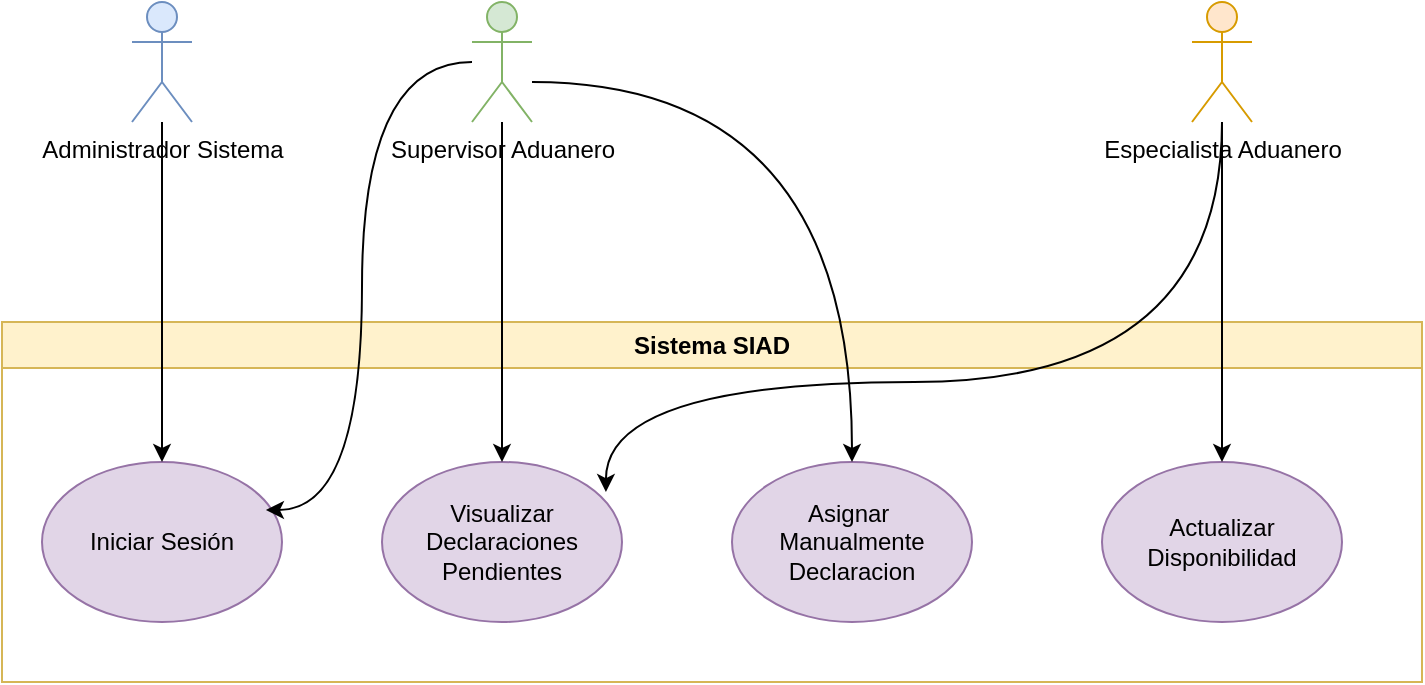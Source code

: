 <mxfile version="27.0.2">
  <diagram name="Page-1" id="ZSDIBuogv2k2SB_9FHz1">
    <mxGraphModel dx="817" dy="873" grid="1" gridSize="10" guides="1" tooltips="1" connect="1" arrows="1" fold="1" page="1" pageScale="1" pageWidth="850" pageHeight="1100" math="0" shadow="0">
      <root>
        <mxCell id="0" />
        <mxCell id="1" parent="0" />
        <mxCell id="tQZpmppg96AM0XIxB4Jj-10" value="Sistema SIAD" style="swimlane;whiteSpace=wrap;html=1;strokeColor=#d6b656;fillColor=#fff2cc;" vertex="1" parent="1">
          <mxGeometry x="40" y="440" width="710" height="180" as="geometry" />
        </mxCell>
        <mxCell id="tQZpmppg96AM0XIxB4Jj-1" value="Iniciar Sesión" style="ellipse;whiteSpace=wrap;html=1;fillColor=#e1d5e7;strokeColor=#9673a6;" vertex="1" parent="tQZpmppg96AM0XIxB4Jj-10">
          <mxGeometry x="20" y="70" width="120" height="80" as="geometry" />
        </mxCell>
        <mxCell id="tQZpmppg96AM0XIxB4Jj-7" value="Visualizar Declaraciones Pendientes" style="ellipse;whiteSpace=wrap;html=1;fillColor=#e1d5e7;strokeColor=#9673a6;" vertex="1" parent="tQZpmppg96AM0XIxB4Jj-10">
          <mxGeometry x="190" y="70" width="120" height="80" as="geometry" />
        </mxCell>
        <mxCell id="tQZpmppg96AM0XIxB4Jj-8" value="Asignar&amp;nbsp;&lt;div&gt;Manualmente Declaracion&lt;/div&gt;" style="ellipse;whiteSpace=wrap;html=1;fillColor=#e1d5e7;strokeColor=#9673a6;" vertex="1" parent="tQZpmppg96AM0XIxB4Jj-10">
          <mxGeometry x="365" y="70" width="120" height="80" as="geometry" />
        </mxCell>
        <mxCell id="tQZpmppg96AM0XIxB4Jj-9" value="Actualizar Disponibilidad" style="ellipse;whiteSpace=wrap;html=1;fillColor=#e1d5e7;strokeColor=#9673a6;" vertex="1" parent="tQZpmppg96AM0XIxB4Jj-10">
          <mxGeometry x="550" y="70" width="120" height="80" as="geometry" />
        </mxCell>
        <mxCell id="tQZpmppg96AM0XIxB4Jj-14" style="edgeStyle=orthogonalEdgeStyle;rounded=0;orthogonalLoop=1;jettySize=auto;html=1;entryX=0.5;entryY=0;entryDx=0;entryDy=0;" edge="1" parent="1" source="tQZpmppg96AM0XIxB4Jj-2" target="tQZpmppg96AM0XIxB4Jj-1">
          <mxGeometry relative="1" as="geometry" />
        </mxCell>
        <mxCell id="tQZpmppg96AM0XIxB4Jj-2" value="Administrador Sistema" style="shape=umlActor;verticalLabelPosition=bottom;verticalAlign=top;html=1;outlineConnect=0;fillColor=#dae8fc;strokeColor=#6c8ebf;" vertex="1" parent="1">
          <mxGeometry x="105" y="280" width="30" height="60" as="geometry" />
        </mxCell>
        <mxCell id="tQZpmppg96AM0XIxB4Jj-15" style="edgeStyle=orthogonalEdgeStyle;rounded=0;orthogonalLoop=1;jettySize=auto;html=1;entryX=0.5;entryY=0;entryDx=0;entryDy=0;" edge="1" parent="1" source="tQZpmppg96AM0XIxB4Jj-5" target="tQZpmppg96AM0XIxB4Jj-7">
          <mxGeometry relative="1" as="geometry" />
        </mxCell>
        <mxCell id="tQZpmppg96AM0XIxB4Jj-18" style="edgeStyle=orthogonalEdgeStyle;rounded=0;orthogonalLoop=1;jettySize=auto;html=1;entryX=0.5;entryY=0;entryDx=0;entryDy=0;curved=1;" edge="1" parent="1" source="tQZpmppg96AM0XIxB4Jj-5" target="tQZpmppg96AM0XIxB4Jj-8">
          <mxGeometry relative="1" as="geometry">
            <Array as="points">
              <mxPoint x="465" y="320" />
            </Array>
          </mxGeometry>
        </mxCell>
        <mxCell id="tQZpmppg96AM0XIxB4Jj-5" value="Supervisor Aduanero" style="shape=umlActor;verticalLabelPosition=bottom;verticalAlign=top;html=1;outlineConnect=0;fillColor=#d5e8d4;strokeColor=#82b366;" vertex="1" parent="1">
          <mxGeometry x="275" y="280" width="30" height="60" as="geometry" />
        </mxCell>
        <mxCell id="tQZpmppg96AM0XIxB4Jj-19" style="edgeStyle=orthogonalEdgeStyle;rounded=0;orthogonalLoop=1;jettySize=auto;html=1;entryX=0.5;entryY=0;entryDx=0;entryDy=0;" edge="1" parent="1" source="tQZpmppg96AM0XIxB4Jj-6" target="tQZpmppg96AM0XIxB4Jj-9">
          <mxGeometry relative="1" as="geometry" />
        </mxCell>
        <mxCell id="tQZpmppg96AM0XIxB4Jj-6" value="Especialista Aduanero&lt;div&gt;&lt;br&gt;&lt;/div&gt;" style="shape=umlActor;verticalLabelPosition=bottom;verticalAlign=top;html=1;outlineConnect=0;fillColor=#ffe6cc;strokeColor=#d79b00;" vertex="1" parent="1">
          <mxGeometry x="635" y="280" width="30" height="60" as="geometry" />
        </mxCell>
        <mxCell id="tQZpmppg96AM0XIxB4Jj-17" style="edgeStyle=orthogonalEdgeStyle;rounded=0;orthogonalLoop=1;jettySize=auto;html=1;entryX=0.933;entryY=0.3;entryDx=0;entryDy=0;entryPerimeter=0;curved=1;" edge="1" parent="1" source="tQZpmppg96AM0XIxB4Jj-5" target="tQZpmppg96AM0XIxB4Jj-1">
          <mxGeometry relative="1" as="geometry">
            <Array as="points">
              <mxPoint x="220" y="310" />
              <mxPoint x="220" y="534" />
            </Array>
          </mxGeometry>
        </mxCell>
        <mxCell id="tQZpmppg96AM0XIxB4Jj-21" style="edgeStyle=orthogonalEdgeStyle;rounded=0;orthogonalLoop=1;jettySize=auto;html=1;entryX=0.933;entryY=0.188;entryDx=0;entryDy=0;entryPerimeter=0;curved=1;" edge="1" parent="1" source="tQZpmppg96AM0XIxB4Jj-6" target="tQZpmppg96AM0XIxB4Jj-7">
          <mxGeometry relative="1" as="geometry">
            <Array as="points">
              <mxPoint x="650" y="470" />
              <mxPoint x="342" y="470" />
            </Array>
          </mxGeometry>
        </mxCell>
      </root>
    </mxGraphModel>
  </diagram>
</mxfile>
